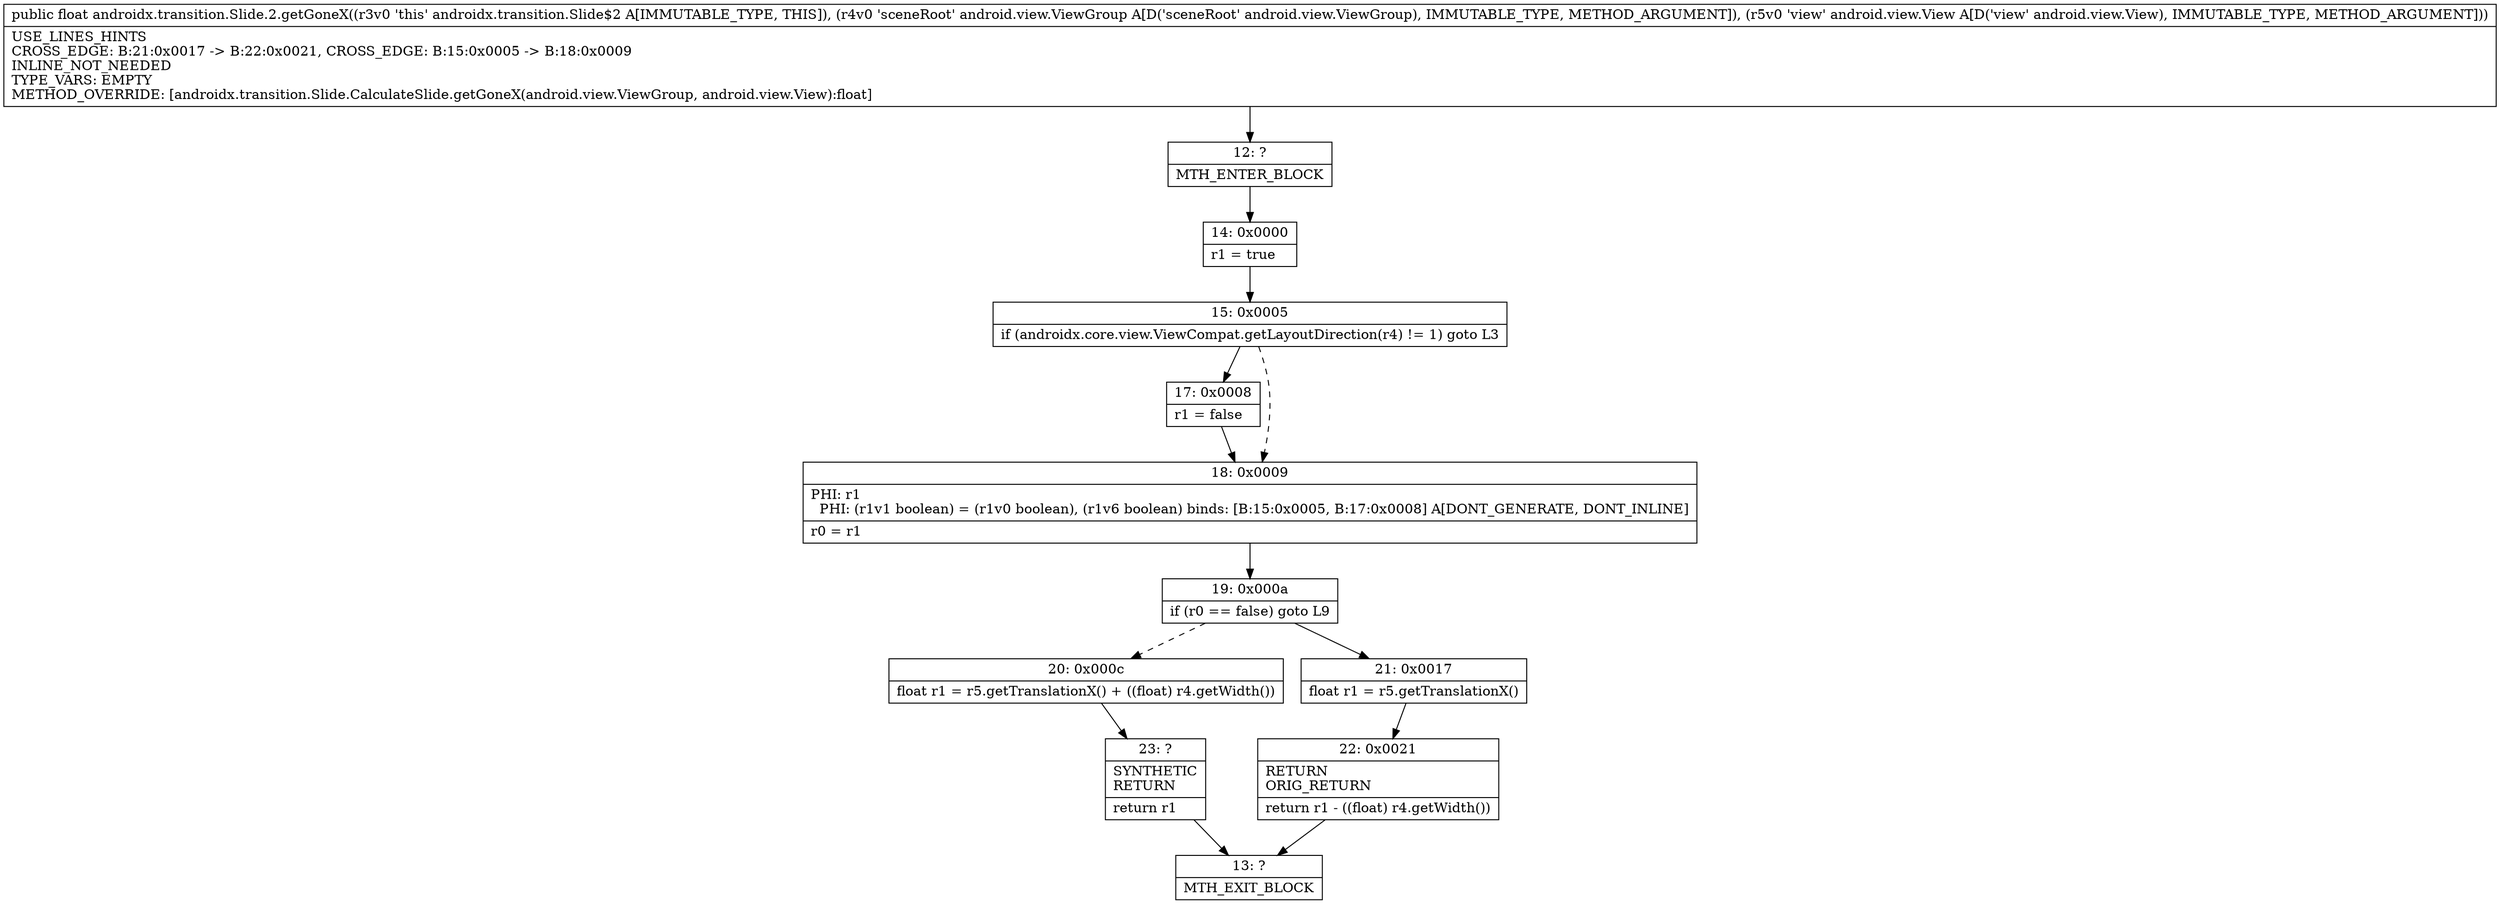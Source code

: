 digraph "CFG forandroidx.transition.Slide.2.getGoneX(Landroid\/view\/ViewGroup;Landroid\/view\/View;)F" {
Node_12 [shape=record,label="{12\:\ ?|MTH_ENTER_BLOCK\l}"];
Node_14 [shape=record,label="{14\:\ 0x0000|r1 = true\l}"];
Node_15 [shape=record,label="{15\:\ 0x0005|if (androidx.core.view.ViewCompat.getLayoutDirection(r4) != 1) goto L3\l}"];
Node_17 [shape=record,label="{17\:\ 0x0008|r1 = false\l}"];
Node_18 [shape=record,label="{18\:\ 0x0009|PHI: r1 \l  PHI: (r1v1 boolean) = (r1v0 boolean), (r1v6 boolean) binds: [B:15:0x0005, B:17:0x0008] A[DONT_GENERATE, DONT_INLINE]\l|r0 = r1\l}"];
Node_19 [shape=record,label="{19\:\ 0x000a|if (r0 == false) goto L9\l}"];
Node_20 [shape=record,label="{20\:\ 0x000c|float r1 = r5.getTranslationX() + ((float) r4.getWidth())\l}"];
Node_23 [shape=record,label="{23\:\ ?|SYNTHETIC\lRETURN\l|return r1\l}"];
Node_13 [shape=record,label="{13\:\ ?|MTH_EXIT_BLOCK\l}"];
Node_21 [shape=record,label="{21\:\ 0x0017|float r1 = r5.getTranslationX()\l}"];
Node_22 [shape=record,label="{22\:\ 0x0021|RETURN\lORIG_RETURN\l|return r1 \- ((float) r4.getWidth())\l}"];
MethodNode[shape=record,label="{public float androidx.transition.Slide.2.getGoneX((r3v0 'this' androidx.transition.Slide$2 A[IMMUTABLE_TYPE, THIS]), (r4v0 'sceneRoot' android.view.ViewGroup A[D('sceneRoot' android.view.ViewGroup), IMMUTABLE_TYPE, METHOD_ARGUMENT]), (r5v0 'view' android.view.View A[D('view' android.view.View), IMMUTABLE_TYPE, METHOD_ARGUMENT]))  | USE_LINES_HINTS\lCROSS_EDGE: B:21:0x0017 \-\> B:22:0x0021, CROSS_EDGE: B:15:0x0005 \-\> B:18:0x0009\lINLINE_NOT_NEEDED\lTYPE_VARS: EMPTY\lMETHOD_OVERRIDE: [androidx.transition.Slide.CalculateSlide.getGoneX(android.view.ViewGroup, android.view.View):float]\l}"];
MethodNode -> Node_12;Node_12 -> Node_14;
Node_14 -> Node_15;
Node_15 -> Node_17;
Node_15 -> Node_18[style=dashed];
Node_17 -> Node_18;
Node_18 -> Node_19;
Node_19 -> Node_20[style=dashed];
Node_19 -> Node_21;
Node_20 -> Node_23;
Node_23 -> Node_13;
Node_21 -> Node_22;
Node_22 -> Node_13;
}

